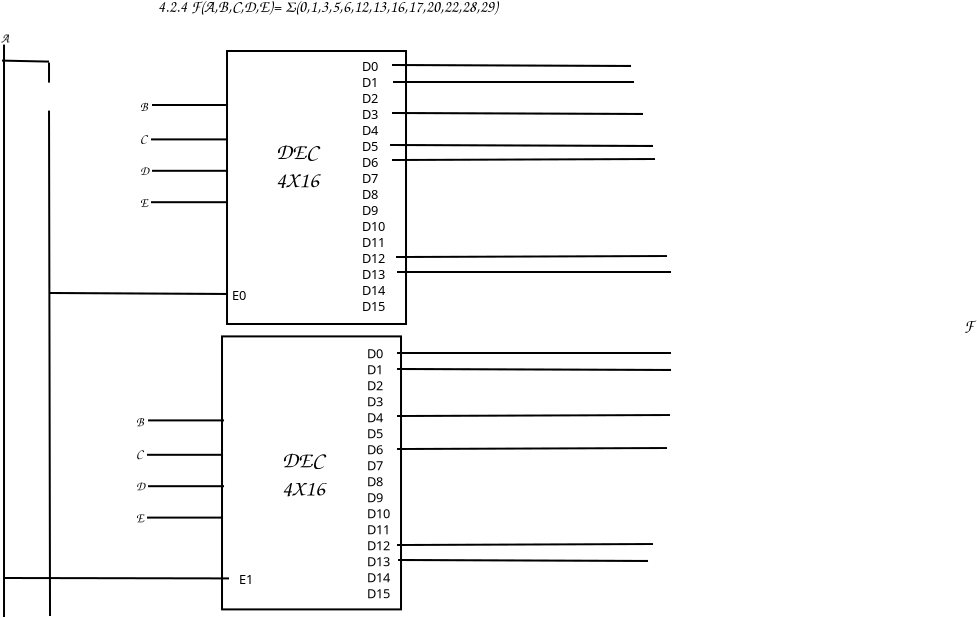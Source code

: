 <?xml version="1.0" encoding="UTF-8"?>
<dia:diagram xmlns:dia="http://www.lysator.liu.se/~alla/dia/">
  <dia:layer name="Παρασκήνιο" visible="true" connectable="true" active="true">
    <dia:object type="Standard - Text" version="1" id="O0">
      <dia:attribute name="obj_pos">
        <dia:point val="13.35,-1.4"/>
      </dia:attribute>
      <dia:attribute name="obj_bb">
        <dia:rectangle val="13.35,-2.32;34.478,-1.108"/>
      </dia:attribute>
      <dia:attribute name="text">
        <dia:composite type="text">
          <dia:attribute name="string">
            <dia:string>#4.2.4 F(A,B,C,D,E)= Σ(0,1,3,5,6,12,13,16,17,20,22,28,29)#</dia:string>
          </dia:attribute>
          <dia:attribute name="font">
            <dia:font family="Comic Sans MS" style="0" name="Courier"/>
          </dia:attribute>
          <dia:attribute name="height">
            <dia:real val="1.012"/>
          </dia:attribute>
          <dia:attribute name="pos">
            <dia:point val="13.35,-1.4"/>
          </dia:attribute>
          <dia:attribute name="color">
            <dia:color val="#000000ff"/>
          </dia:attribute>
          <dia:attribute name="alignment">
            <dia:enum val="0"/>
          </dia:attribute>
        </dia:composite>
      </dia:attribute>
      <dia:attribute name="valign">
        <dia:enum val="3"/>
      </dia:attribute>
    </dia:object>
    <dia:object type="Standard - Text" version="1" id="O1">
      <dia:attribute name="obj_pos">
        <dia:point val="18.45,-0.55"/>
      </dia:attribute>
      <dia:attribute name="obj_bb">
        <dia:rectangle val="18.45,-1.144;18.45,-0.399"/>
      </dia:attribute>
      <dia:attribute name="text">
        <dia:composite type="text">
          <dia:attribute name="string">
            <dia:string>##</dia:string>
          </dia:attribute>
          <dia:attribute name="font">
            <dia:font family="sans" style="0" name="Helvetica"/>
          </dia:attribute>
          <dia:attribute name="height">
            <dia:real val="0.8"/>
          </dia:attribute>
          <dia:attribute name="pos">
            <dia:point val="18.45,-0.55"/>
          </dia:attribute>
          <dia:attribute name="color">
            <dia:color val="#000000ff"/>
          </dia:attribute>
          <dia:attribute name="alignment">
            <dia:enum val="0"/>
          </dia:attribute>
        </dia:composite>
      </dia:attribute>
      <dia:attribute name="valign">
        <dia:enum val="3"/>
      </dia:attribute>
    </dia:object>
    <dia:object type="Standard - Text" version="1" id="O2">
      <dia:attribute name="obj_pos">
        <dia:point val="5.5,0.13"/>
      </dia:attribute>
      <dia:attribute name="obj_bb">
        <dia:rectangle val="5.5,-0.576;5.968,0.316"/>
      </dia:attribute>
      <dia:attribute name="text">
        <dia:composite type="text">
          <dia:attribute name="string">
            <dia:string>#A#</dia:string>
          </dia:attribute>
          <dia:attribute name="font">
            <dia:font family="Comic Sans MS" style="0" name="Courier"/>
          </dia:attribute>
          <dia:attribute name="height">
            <dia:real val="0.8"/>
          </dia:attribute>
          <dia:attribute name="pos">
            <dia:point val="5.5,0.13"/>
          </dia:attribute>
          <dia:attribute name="color">
            <dia:color val="#000000ff"/>
          </dia:attribute>
          <dia:attribute name="alignment">
            <dia:enum val="0"/>
          </dia:attribute>
        </dia:composite>
      </dia:attribute>
      <dia:attribute name="valign">
        <dia:enum val="3"/>
      </dia:attribute>
    </dia:object>
    <dia:object type="Standard - Line" version="0" id="O3">
      <dia:attribute name="obj_pos">
        <dia:point val="5.65,0.23"/>
      </dia:attribute>
      <dia:attribute name="obj_bb">
        <dia:rectangle val="5.6,0.18;5.7,28.9"/>
      </dia:attribute>
      <dia:attribute name="conn_endpoints">
        <dia:point val="5.65,0.23"/>
        <dia:point val="5.65,28.85"/>
      </dia:attribute>
      <dia:attribute name="numcp">
        <dia:int val="1"/>
      </dia:attribute>
    </dia:object>
    <dia:object type="Standard - Line" version="0" id="O4">
      <dia:attribute name="obj_pos">
        <dia:point val="5.55,1.03"/>
      </dia:attribute>
      <dia:attribute name="obj_bb">
        <dia:rectangle val="5.499,0.979;7.951,1.131"/>
      </dia:attribute>
      <dia:attribute name="conn_endpoints">
        <dia:point val="5.55,1.03"/>
        <dia:point val="7.9,1.08"/>
      </dia:attribute>
      <dia:attribute name="numcp">
        <dia:int val="1"/>
      </dia:attribute>
    </dia:object>
    <dia:object type="Digital - inv_v" version="1" id="O5">
      <dia:attribute name="obj_pos">
        <dia:point val="7.3,2.13"/>
      </dia:attribute>
      <dia:attribute name="obj_bb">
        <dia:rectangle val="7.126,2.03;8.674,3.63"/>
      </dia:attribute>
      <dia:attribute name="meta">
        <dia:composite type="dict"/>
      </dia:attribute>
      <dia:attribute name="elem_corner">
        <dia:point val="7.3,2.13"/>
      </dia:attribute>
      <dia:attribute name="elem_width">
        <dia:real val="1.2"/>
      </dia:attribute>
      <dia:attribute name="elem_height">
        <dia:real val="1.4"/>
      </dia:attribute>
      <dia:attribute name="line_width">
        <dia:real val="0.1"/>
      </dia:attribute>
      <dia:attribute name="line_colour">
        <dia:color val="#000000ff"/>
      </dia:attribute>
      <dia:attribute name="fill_colour">
        <dia:color val="#ffffffff"/>
      </dia:attribute>
      <dia:attribute name="show_background">
        <dia:boolean val="true"/>
      </dia:attribute>
      <dia:attribute name="line_style">
        <dia:enum val="0"/>
        <dia:real val="1"/>
      </dia:attribute>
      <dia:attribute name="flip_horizontal">
        <dia:boolean val="false"/>
      </dia:attribute>
      <dia:attribute name="flip_vertical">
        <dia:boolean val="false"/>
      </dia:attribute>
      <dia:attribute name="subscale">
        <dia:real val="1"/>
      </dia:attribute>
    </dia:object>
    <dia:object type="Standard - Line" version="0" id="O6">
      <dia:attribute name="obj_pos">
        <dia:point val="7.9,1.13"/>
      </dia:attribute>
      <dia:attribute name="obj_bb">
        <dia:rectangle val="7.85,1.08;7.95,2.18"/>
      </dia:attribute>
      <dia:attribute name="conn_endpoints">
        <dia:point val="7.9,1.13"/>
        <dia:point val="7.9,2.13"/>
      </dia:attribute>
      <dia:attribute name="numcp">
        <dia:int val="1"/>
      </dia:attribute>
      <dia:connections>
        <dia:connection handle="1" to="O5" connection="0"/>
      </dia:connections>
    </dia:object>
    <dia:object type="Standard - Line" version="0" id="O7">
      <dia:attribute name="obj_pos">
        <dia:point val="7.9,3.53"/>
      </dia:attribute>
      <dia:attribute name="obj_bb">
        <dia:rectangle val="7.85,3.48;8.0,28.85"/>
      </dia:attribute>
      <dia:attribute name="conn_endpoints">
        <dia:point val="7.9,3.53"/>
        <dia:point val="7.95,28.8"/>
      </dia:attribute>
      <dia:attribute name="numcp">
        <dia:int val="1"/>
      </dia:attribute>
      <dia:connections>
        <dia:connection handle="0" to="O5" connection="1"/>
      </dia:connections>
    </dia:object>
    <dia:object type="Standard - Text" version="1" id="O8">
      <dia:attribute name="obj_pos">
        <dia:point val="12.45,3.55"/>
      </dia:attribute>
      <dia:attribute name="obj_bb">
        <dia:rectangle val="12.45,2.845;12.912,8.537"/>
      </dia:attribute>
      <dia:attribute name="text">
        <dia:composite type="text">
          <dia:attribute name="string">
            <dia:string>#B

C

D

E#</dia:string>
          </dia:attribute>
          <dia:attribute name="font">
            <dia:font family="Comic Sans MS" style="0" name="Courier"/>
          </dia:attribute>
          <dia:attribute name="height">
            <dia:real val="0.8"/>
          </dia:attribute>
          <dia:attribute name="pos">
            <dia:point val="12.45,3.55"/>
          </dia:attribute>
          <dia:attribute name="color">
            <dia:color val="#000000ff"/>
          </dia:attribute>
          <dia:attribute name="alignment">
            <dia:enum val="0"/>
          </dia:attribute>
        </dia:composite>
      </dia:attribute>
      <dia:attribute name="valign">
        <dia:enum val="3"/>
      </dia:attribute>
    </dia:object>
    <dia:object type="Standard - Text" version="1" id="O9">
      <dia:attribute name="obj_pos">
        <dia:point val="19.25,5.95"/>
      </dia:attribute>
      <dia:attribute name="obj_bb">
        <dia:rectangle val="19.25,4.706;21.955,7.69"/>
      </dia:attribute>
      <dia:attribute name="text">
        <dia:composite type="text">
          <dia:attribute name="string">
            <dia:string>#DEC
4X16#</dia:string>
          </dia:attribute>
          <dia:attribute name="font">
            <dia:font family="Comic Sans MS" style="0" name="Courier"/>
          </dia:attribute>
          <dia:attribute name="height">
            <dia:real val="1.411"/>
          </dia:attribute>
          <dia:attribute name="pos">
            <dia:point val="19.25,5.95"/>
          </dia:attribute>
          <dia:attribute name="color">
            <dia:color val="#000000ff"/>
          </dia:attribute>
          <dia:attribute name="alignment">
            <dia:enum val="0"/>
          </dia:attribute>
        </dia:composite>
      </dia:attribute>
      <dia:attribute name="valign">
        <dia:enum val="3"/>
      </dia:attribute>
    </dia:object>
    <dia:object type="Standard - Text" version="1" id="O10">
      <dia:attribute name="obj_pos">
        <dia:point val="23.55,1.55"/>
      </dia:attribute>
      <dia:attribute name="obj_bb">
        <dia:rectangle val="23.55,0.956;24.858,13.701"/>
      </dia:attribute>
      <dia:attribute name="text">
        <dia:composite type="text">
          <dia:attribute name="string">
            <dia:string>#D0
D1
D2
D3
D4
D5
D6
D7
D8
D9
D10
D11
D12
D13
D14
D15#</dia:string>
          </dia:attribute>
          <dia:attribute name="font">
            <dia:font family="sans" style="0" name="Helvetica"/>
          </dia:attribute>
          <dia:attribute name="height">
            <dia:real val="0.8"/>
          </dia:attribute>
          <dia:attribute name="pos">
            <dia:point val="23.55,1.55"/>
          </dia:attribute>
          <dia:attribute name="color">
            <dia:color val="#000000ff"/>
          </dia:attribute>
          <dia:attribute name="alignment">
            <dia:enum val="0"/>
          </dia:attribute>
        </dia:composite>
      </dia:attribute>
      <dia:attribute name="valign">
        <dia:enum val="3"/>
      </dia:attribute>
    </dia:object>
    <dia:object type="Standard - Text" version="1" id="O11">
      <dia:attribute name="obj_pos">
        <dia:point val="23.8,15.914"/>
      </dia:attribute>
      <dia:attribute name="obj_bb">
        <dia:rectangle val="23.8,15.32;25.108,28.065"/>
      </dia:attribute>
      <dia:attribute name="text">
        <dia:composite type="text">
          <dia:attribute name="string">
            <dia:string>#D0
D1
D2
D3
D4
D5
D6
D7
D8
D9
D10
D11
D12
D13
D14
D15#</dia:string>
          </dia:attribute>
          <dia:attribute name="font">
            <dia:font family="sans" style="0" name="Helvetica"/>
          </dia:attribute>
          <dia:attribute name="height">
            <dia:real val="0.8"/>
          </dia:attribute>
          <dia:attribute name="pos">
            <dia:point val="23.8,15.914"/>
          </dia:attribute>
          <dia:attribute name="color">
            <dia:color val="#000000ff"/>
          </dia:attribute>
          <dia:attribute name="alignment">
            <dia:enum val="0"/>
          </dia:attribute>
        </dia:composite>
      </dia:attribute>
      <dia:attribute name="valign">
        <dia:enum val="3"/>
      </dia:attribute>
    </dia:object>
    <dia:object type="Standard - Text" version="1" id="O12">
      <dia:attribute name="obj_pos">
        <dia:point val="12.25,19.314"/>
      </dia:attribute>
      <dia:attribute name="obj_bb">
        <dia:rectangle val="12.25,18.609;12.713,24.301"/>
      </dia:attribute>
      <dia:attribute name="text">
        <dia:composite type="text">
          <dia:attribute name="string">
            <dia:string>#B

C

D

E#</dia:string>
          </dia:attribute>
          <dia:attribute name="font">
            <dia:font family="Comic Sans MS" style="0" name="Courier"/>
          </dia:attribute>
          <dia:attribute name="height">
            <dia:real val="0.8"/>
          </dia:attribute>
          <dia:attribute name="pos">
            <dia:point val="12.25,19.314"/>
          </dia:attribute>
          <dia:attribute name="color">
            <dia:color val="#000000ff"/>
          </dia:attribute>
          <dia:attribute name="alignment">
            <dia:enum val="0"/>
          </dia:attribute>
        </dia:composite>
      </dia:attribute>
      <dia:attribute name="valign">
        <dia:enum val="3"/>
      </dia:attribute>
    </dia:object>
    <dia:object type="Standard - Text" version="1" id="O13">
      <dia:attribute name="obj_pos">
        <dia:point val="19.55,21.364"/>
      </dia:attribute>
      <dia:attribute name="obj_bb">
        <dia:rectangle val="19.55,20.12;22.255,23.104"/>
      </dia:attribute>
      <dia:attribute name="text">
        <dia:composite type="text">
          <dia:attribute name="string">
            <dia:string>#DEC
4X16#</dia:string>
          </dia:attribute>
          <dia:attribute name="font">
            <dia:font family="Comic Sans MS" style="0" name="Courier"/>
          </dia:attribute>
          <dia:attribute name="height">
            <dia:real val="1.411"/>
          </dia:attribute>
          <dia:attribute name="pos">
            <dia:point val="19.55,21.364"/>
          </dia:attribute>
          <dia:attribute name="color">
            <dia:color val="#000000ff"/>
          </dia:attribute>
          <dia:attribute name="alignment">
            <dia:enum val="0"/>
          </dia:attribute>
        </dia:composite>
      </dia:attribute>
      <dia:attribute name="valign">
        <dia:enum val="3"/>
      </dia:attribute>
    </dia:object>
    <dia:object type="Standard - Box" version="0" id="O14">
      <dia:attribute name="obj_pos">
        <dia:point val="16.8,0.55"/>
      </dia:attribute>
      <dia:attribute name="obj_bb">
        <dia:rectangle val="16.75,0.5;25.8,14.25"/>
      </dia:attribute>
      <dia:attribute name="elem_corner">
        <dia:point val="16.8,0.55"/>
      </dia:attribute>
      <dia:attribute name="elem_width">
        <dia:real val="8.95"/>
      </dia:attribute>
      <dia:attribute name="elem_height">
        <dia:real val="13.65"/>
      </dia:attribute>
      <dia:attribute name="show_background">
        <dia:boolean val="false"/>
      </dia:attribute>
    </dia:object>
    <dia:object type="Standard - Text" version="1" id="O15">
      <dia:attribute name="obj_pos">
        <dia:point val="17.05,13"/>
      </dia:attribute>
      <dia:attribute name="obj_bb">
        <dia:rectangle val="17.05,12.406;17.863,13.151"/>
      </dia:attribute>
      <dia:attribute name="text">
        <dia:composite type="text">
          <dia:attribute name="string">
            <dia:string>#E0#</dia:string>
          </dia:attribute>
          <dia:attribute name="font">
            <dia:font family="sans" style="0" name="Helvetica"/>
          </dia:attribute>
          <dia:attribute name="height">
            <dia:real val="0.8"/>
          </dia:attribute>
          <dia:attribute name="pos">
            <dia:point val="17.05,13"/>
          </dia:attribute>
          <dia:attribute name="color">
            <dia:color val="#000000ff"/>
          </dia:attribute>
          <dia:attribute name="alignment">
            <dia:enum val="0"/>
          </dia:attribute>
        </dia:composite>
      </dia:attribute>
      <dia:attribute name="valign">
        <dia:enum val="3"/>
      </dia:attribute>
    </dia:object>
    <dia:object type="Standard - Text" version="1" id="O16">
      <dia:attribute name="obj_pos">
        <dia:point val="17.4,27.2"/>
      </dia:attribute>
      <dia:attribute name="obj_bb">
        <dia:rectangle val="17.4,26.606;18.212,27.351"/>
      </dia:attribute>
      <dia:attribute name="text">
        <dia:composite type="text">
          <dia:attribute name="string">
            <dia:string>#E1#</dia:string>
          </dia:attribute>
          <dia:attribute name="font">
            <dia:font family="sans" style="0" name="Helvetica"/>
          </dia:attribute>
          <dia:attribute name="height">
            <dia:real val="0.8"/>
          </dia:attribute>
          <dia:attribute name="pos">
            <dia:point val="17.4,27.2"/>
          </dia:attribute>
          <dia:attribute name="color">
            <dia:color val="#000000ff"/>
          </dia:attribute>
          <dia:attribute name="alignment">
            <dia:enum val="0"/>
          </dia:attribute>
        </dia:composite>
      </dia:attribute>
      <dia:attribute name="valign">
        <dia:enum val="3"/>
      </dia:attribute>
    </dia:object>
    <dia:object type="Standard - Box" version="0" id="O17">
      <dia:attribute name="obj_pos">
        <dia:point val="16.55,14.82"/>
      </dia:attribute>
      <dia:attribute name="obj_bb">
        <dia:rectangle val="16.5,14.77;25.55,28.52"/>
      </dia:attribute>
      <dia:attribute name="elem_corner">
        <dia:point val="16.55,14.82"/>
      </dia:attribute>
      <dia:attribute name="elem_width">
        <dia:real val="8.95"/>
      </dia:attribute>
      <dia:attribute name="elem_height">
        <dia:real val="13.65"/>
      </dia:attribute>
      <dia:attribute name="show_background">
        <dia:boolean val="false"/>
      </dia:attribute>
    </dia:object>
    <dia:object type="Standard - Line" version="0" id="O18">
      <dia:attribute name="obj_pos">
        <dia:point val="13.05,3.25"/>
      </dia:attribute>
      <dia:attribute name="obj_bb">
        <dia:rectangle val="13,3.2;16.9,3.3"/>
      </dia:attribute>
      <dia:attribute name="conn_endpoints">
        <dia:point val="13.05,3.25"/>
        <dia:point val="16.85,3.25"/>
      </dia:attribute>
      <dia:attribute name="numcp">
        <dia:int val="1"/>
      </dia:attribute>
    </dia:object>
    <dia:object type="Standard - Line" version="0" id="O19">
      <dia:attribute name="obj_pos">
        <dia:point val="13,4.97"/>
      </dia:attribute>
      <dia:attribute name="obj_bb">
        <dia:rectangle val="12.95,4.92;16.85,5.02"/>
      </dia:attribute>
      <dia:attribute name="conn_endpoints">
        <dia:point val="13,4.97"/>
        <dia:point val="16.8,4.97"/>
      </dia:attribute>
      <dia:attribute name="numcp">
        <dia:int val="1"/>
      </dia:attribute>
    </dia:object>
    <dia:object type="Standard - Line" version="0" id="O20">
      <dia:attribute name="obj_pos">
        <dia:point val="13.05,6.54"/>
      </dia:attribute>
      <dia:attribute name="obj_bb">
        <dia:rectangle val="13,6.49;16.9,6.59"/>
      </dia:attribute>
      <dia:attribute name="conn_endpoints">
        <dia:point val="13.05,6.54"/>
        <dia:point val="16.85,6.54"/>
      </dia:attribute>
      <dia:attribute name="numcp">
        <dia:int val="1"/>
      </dia:attribute>
    </dia:object>
    <dia:object type="Standard - Line" version="0" id="O21">
      <dia:attribute name="obj_pos">
        <dia:point val="13,8.11"/>
      </dia:attribute>
      <dia:attribute name="obj_bb">
        <dia:rectangle val="12.95,8.06;16.85,8.16"/>
      </dia:attribute>
      <dia:attribute name="conn_endpoints">
        <dia:point val="13,8.11"/>
        <dia:point val="16.8,8.11"/>
      </dia:attribute>
      <dia:attribute name="numcp">
        <dia:int val="1"/>
      </dia:attribute>
    </dia:object>
    <dia:object type="Standard - Line" version="0" id="O22">
      <dia:attribute name="obj_pos">
        <dia:point val="12.85,19.02"/>
      </dia:attribute>
      <dia:attribute name="obj_bb">
        <dia:rectangle val="12.8,18.97;16.7,19.07"/>
      </dia:attribute>
      <dia:attribute name="conn_endpoints">
        <dia:point val="12.85,19.02"/>
        <dia:point val="16.65,19.02"/>
      </dia:attribute>
      <dia:attribute name="numcp">
        <dia:int val="1"/>
      </dia:attribute>
    </dia:object>
    <dia:object type="Standard - Line" version="0" id="O23">
      <dia:attribute name="obj_pos">
        <dia:point val="12.8,20.74"/>
      </dia:attribute>
      <dia:attribute name="obj_bb">
        <dia:rectangle val="12.75,20.69;16.65,20.79"/>
      </dia:attribute>
      <dia:attribute name="conn_endpoints">
        <dia:point val="12.8,20.74"/>
        <dia:point val="16.6,20.74"/>
      </dia:attribute>
      <dia:attribute name="numcp">
        <dia:int val="1"/>
      </dia:attribute>
    </dia:object>
    <dia:object type="Standard - Line" version="0" id="O24">
      <dia:attribute name="obj_pos">
        <dia:point val="12.85,22.31"/>
      </dia:attribute>
      <dia:attribute name="obj_bb">
        <dia:rectangle val="12.8,22.26;16.7,22.36"/>
      </dia:attribute>
      <dia:attribute name="conn_endpoints">
        <dia:point val="12.85,22.31"/>
        <dia:point val="16.65,22.31"/>
      </dia:attribute>
      <dia:attribute name="numcp">
        <dia:int val="1"/>
      </dia:attribute>
    </dia:object>
    <dia:object type="Standard - Line" version="0" id="O25">
      <dia:attribute name="obj_pos">
        <dia:point val="12.8,23.88"/>
      </dia:attribute>
      <dia:attribute name="obj_bb">
        <dia:rectangle val="12.75,23.83;16.65,23.93"/>
      </dia:attribute>
      <dia:attribute name="conn_endpoints">
        <dia:point val="12.8,23.88"/>
        <dia:point val="16.6,23.88"/>
      </dia:attribute>
      <dia:attribute name="numcp">
        <dia:int val="1"/>
      </dia:attribute>
    </dia:object>
    <dia:object type="Standard - Line" version="0" id="O26">
      <dia:attribute name="obj_pos">
        <dia:point val="7.95,12.65"/>
      </dia:attribute>
      <dia:attribute name="obj_bb">
        <dia:rectangle val="7.9,12.6;16.9,12.75"/>
      </dia:attribute>
      <dia:attribute name="conn_endpoints">
        <dia:point val="7.95,12.65"/>
        <dia:point val="16.85,12.7"/>
      </dia:attribute>
      <dia:attribute name="numcp">
        <dia:int val="1"/>
      </dia:attribute>
    </dia:object>
    <dia:object type="Standard - Line" version="0" id="O27">
      <dia:attribute name="obj_pos">
        <dia:point val="5.6,26.9"/>
      </dia:attribute>
      <dia:attribute name="obj_bb">
        <dia:rectangle val="5.55,26.85;16.95,26.97"/>
      </dia:attribute>
      <dia:attribute name="conn_endpoints">
        <dia:point val="5.6,26.9"/>
        <dia:point val="16.9,26.92"/>
      </dia:attribute>
      <dia:attribute name="numcp">
        <dia:int val="1"/>
      </dia:attribute>
    </dia:object>
    <dia:object type="Digital - or_h" version="1" id="O28">
      <dia:attribute name="obj_pos">
        <dia:point val="36.75,0.9"/>
      </dia:attribute>
      <dia:attribute name="obj_bb">
        <dia:rectangle val="36.655,0.8;55.45,30.2"/>
      </dia:attribute>
      <dia:attribute name="meta">
        <dia:composite type="dict"/>
      </dia:attribute>
      <dia:attribute name="elem_corner">
        <dia:point val="36.75,0.9"/>
      </dia:attribute>
      <dia:attribute name="elem_width">
        <dia:real val="18.7"/>
      </dia:attribute>
      <dia:attribute name="elem_height">
        <dia:real val="29.2"/>
      </dia:attribute>
      <dia:attribute name="line_width">
        <dia:real val="0.1"/>
      </dia:attribute>
      <dia:attribute name="line_colour">
        <dia:color val="#000000ff"/>
      </dia:attribute>
      <dia:attribute name="fill_colour">
        <dia:color val="#ffffffff"/>
      </dia:attribute>
      <dia:attribute name="show_background">
        <dia:boolean val="true"/>
      </dia:attribute>
      <dia:attribute name="line_style">
        <dia:enum val="0"/>
        <dia:real val="1"/>
      </dia:attribute>
      <dia:attribute name="flip_horizontal">
        <dia:boolean val="false"/>
      </dia:attribute>
      <dia:attribute name="flip_vertical">
        <dia:boolean val="false"/>
      </dia:attribute>
      <dia:attribute name="subscale">
        <dia:real val="1"/>
      </dia:attribute>
    </dia:object>
    <dia:object type="Standard - Line" version="0" id="O29">
      <dia:attribute name="obj_pos">
        <dia:point val="25.05,1.25"/>
      </dia:attribute>
      <dia:attribute name="obj_bb">
        <dia:rectangle val="25.0,1.2;37.05,1.35"/>
      </dia:attribute>
      <dia:attribute name="conn_endpoints">
        <dia:point val="25.05,1.25"/>
        <dia:point val="37,1.3"/>
      </dia:attribute>
      <dia:attribute name="numcp">
        <dia:int val="1"/>
      </dia:attribute>
    </dia:object>
    <dia:object type="Standard - Line" version="0" id="O30">
      <dia:attribute name="obj_pos">
        <dia:point val="25.1,2.1"/>
      </dia:attribute>
      <dia:attribute name="obj_bb">
        <dia:rectangle val="25.05,2.05;37.2,2.15"/>
      </dia:attribute>
      <dia:attribute name="conn_endpoints">
        <dia:point val="25.1,2.1"/>
        <dia:point val="37.15,2.1"/>
      </dia:attribute>
      <dia:attribute name="numcp">
        <dia:int val="1"/>
      </dia:attribute>
    </dia:object>
    <dia:object type="Standard - Line" version="0" id="O31">
      <dia:attribute name="obj_pos">
        <dia:point val="25.05,3.65"/>
      </dia:attribute>
      <dia:attribute name="obj_bb">
        <dia:rectangle val="25.0,3.6;37.65,3.75"/>
      </dia:attribute>
      <dia:attribute name="conn_endpoints">
        <dia:point val="25.05,3.65"/>
        <dia:point val="37.6,3.7"/>
      </dia:attribute>
      <dia:attribute name="numcp">
        <dia:int val="1"/>
      </dia:attribute>
    </dia:object>
    <dia:object type="Standard - Line" version="0" id="O32">
      <dia:attribute name="obj_pos">
        <dia:point val="24.95,5.25"/>
      </dia:attribute>
      <dia:attribute name="obj_bb">
        <dia:rectangle val="24.9,5.2;38.15,5.35"/>
      </dia:attribute>
      <dia:attribute name="conn_endpoints">
        <dia:point val="24.95,5.25"/>
        <dia:point val="38.1,5.3"/>
      </dia:attribute>
      <dia:attribute name="numcp">
        <dia:int val="1"/>
      </dia:attribute>
    </dia:object>
    <dia:object type="Standard - Line" version="0" id="O33">
      <dia:attribute name="obj_pos">
        <dia:point val="25.05,6"/>
      </dia:attribute>
      <dia:attribute name="obj_bb">
        <dia:rectangle val="25.0,5.9;38.25,6.05"/>
      </dia:attribute>
      <dia:attribute name="conn_endpoints">
        <dia:point val="25.05,6"/>
        <dia:point val="38.2,5.95"/>
      </dia:attribute>
      <dia:attribute name="numcp">
        <dia:int val="1"/>
      </dia:attribute>
    </dia:object>
    <dia:object type="Standard - Line" version="0" id="O34">
      <dia:attribute name="obj_pos">
        <dia:point val="25.25,10.85"/>
      </dia:attribute>
      <dia:attribute name="obj_bb">
        <dia:rectangle val="25.2,10.75;38.85,10.9"/>
      </dia:attribute>
      <dia:attribute name="conn_endpoints">
        <dia:point val="25.25,10.85"/>
        <dia:point val="38.8,10.8"/>
      </dia:attribute>
      <dia:attribute name="numcp">
        <dia:int val="1"/>
      </dia:attribute>
    </dia:object>
    <dia:object type="Standard - Line" version="0" id="O35">
      <dia:attribute name="obj_pos">
        <dia:point val="25.3,11.6"/>
      </dia:attribute>
      <dia:attribute name="obj_bb">
        <dia:rectangle val="25.25,11.55;39.05,11.65"/>
      </dia:attribute>
      <dia:attribute name="conn_endpoints">
        <dia:point val="25.3,11.6"/>
        <dia:point val="39,11.6"/>
      </dia:attribute>
      <dia:attribute name="numcp">
        <dia:int val="1"/>
      </dia:attribute>
    </dia:object>
    <dia:object type="Standard - Line" version="0" id="O36">
      <dia:attribute name="obj_pos">
        <dia:point val="25.3,15.65"/>
      </dia:attribute>
      <dia:attribute name="obj_bb">
        <dia:rectangle val="25.25,15.6;39.05,15.7"/>
      </dia:attribute>
      <dia:attribute name="conn_endpoints">
        <dia:point val="25.3,15.65"/>
        <dia:point val="39,15.65"/>
      </dia:attribute>
      <dia:attribute name="numcp">
        <dia:int val="1"/>
      </dia:attribute>
    </dia:object>
    <dia:object type="Standard - Line" version="0" id="O37">
      <dia:attribute name="obj_pos">
        <dia:point val="25.3,16.45"/>
      </dia:attribute>
      <dia:attribute name="obj_bb">
        <dia:rectangle val="25.25,16.4;39.05,16.55"/>
      </dia:attribute>
      <dia:attribute name="conn_endpoints">
        <dia:point val="25.3,16.45"/>
        <dia:point val="39,16.5"/>
      </dia:attribute>
      <dia:attribute name="numcp">
        <dia:int val="1"/>
      </dia:attribute>
    </dia:object>
    <dia:object type="Standard - Line" version="0" id="O38">
      <dia:attribute name="obj_pos">
        <dia:point val="25.3,18.8"/>
      </dia:attribute>
      <dia:attribute name="obj_bb">
        <dia:rectangle val="25.25,18.7;39.0,18.85"/>
      </dia:attribute>
      <dia:attribute name="conn_endpoints">
        <dia:point val="25.3,18.8"/>
        <dia:point val="38.95,18.75"/>
      </dia:attribute>
      <dia:attribute name="numcp">
        <dia:int val="1"/>
      </dia:attribute>
    </dia:object>
    <dia:object type="Standard - Line" version="0" id="O39">
      <dia:attribute name="obj_pos">
        <dia:point val="25.3,20.45"/>
      </dia:attribute>
      <dia:attribute name="obj_bb">
        <dia:rectangle val="25.25,20.35;38.85,20.5"/>
      </dia:attribute>
      <dia:attribute name="conn_endpoints">
        <dia:point val="25.3,20.45"/>
        <dia:point val="38.8,20.4"/>
      </dia:attribute>
      <dia:attribute name="numcp">
        <dia:int val="1"/>
      </dia:attribute>
    </dia:object>
    <dia:object type="Standard - Line" version="0" id="O40">
      <dia:attribute name="obj_pos">
        <dia:point val="25.3,25.25"/>
      </dia:attribute>
      <dia:attribute name="obj_bb">
        <dia:rectangle val="25.25,25.15;38.15,25.3"/>
      </dia:attribute>
      <dia:attribute name="conn_endpoints">
        <dia:point val="25.3,25.25"/>
        <dia:point val="38.1,25.2"/>
      </dia:attribute>
      <dia:attribute name="numcp">
        <dia:int val="1"/>
      </dia:attribute>
    </dia:object>
    <dia:object type="Standard - Line" version="0" id="O41">
      <dia:attribute name="obj_pos">
        <dia:point val="25.35,26"/>
      </dia:attribute>
      <dia:attribute name="obj_bb">
        <dia:rectangle val="25.3,25.95;37.9,26.1"/>
      </dia:attribute>
      <dia:attribute name="conn_endpoints">
        <dia:point val="25.35,26"/>
        <dia:point val="37.85,26.05"/>
      </dia:attribute>
      <dia:attribute name="numcp">
        <dia:int val="1"/>
      </dia:attribute>
    </dia:object>
    <dia:object type="Standard - Text" version="1" id="O42">
      <dia:attribute name="obj_pos">
        <dia:point val="53.65,14.55"/>
      </dia:attribute>
      <dia:attribute name="obj_bb">
        <dia:rectangle val="53.65,13.617;54.165,14.797"/>
      </dia:attribute>
      <dia:attribute name="text">
        <dia:composite type="text">
          <dia:attribute name="string">
            <dia:string>#F#</dia:string>
          </dia:attribute>
          <dia:attribute name="font">
            <dia:font family="Comic Sans MS" style="0" name="Courier"/>
          </dia:attribute>
          <dia:attribute name="height">
            <dia:real val="1.058"/>
          </dia:attribute>
          <dia:attribute name="pos">
            <dia:point val="53.65,14.55"/>
          </dia:attribute>
          <dia:attribute name="color">
            <dia:color val="#000000ff"/>
          </dia:attribute>
          <dia:attribute name="alignment">
            <dia:enum val="0"/>
          </dia:attribute>
        </dia:composite>
      </dia:attribute>
      <dia:attribute name="valign">
        <dia:enum val="3"/>
      </dia:attribute>
    </dia:object>
  </dia:layer>
</dia:diagram>
